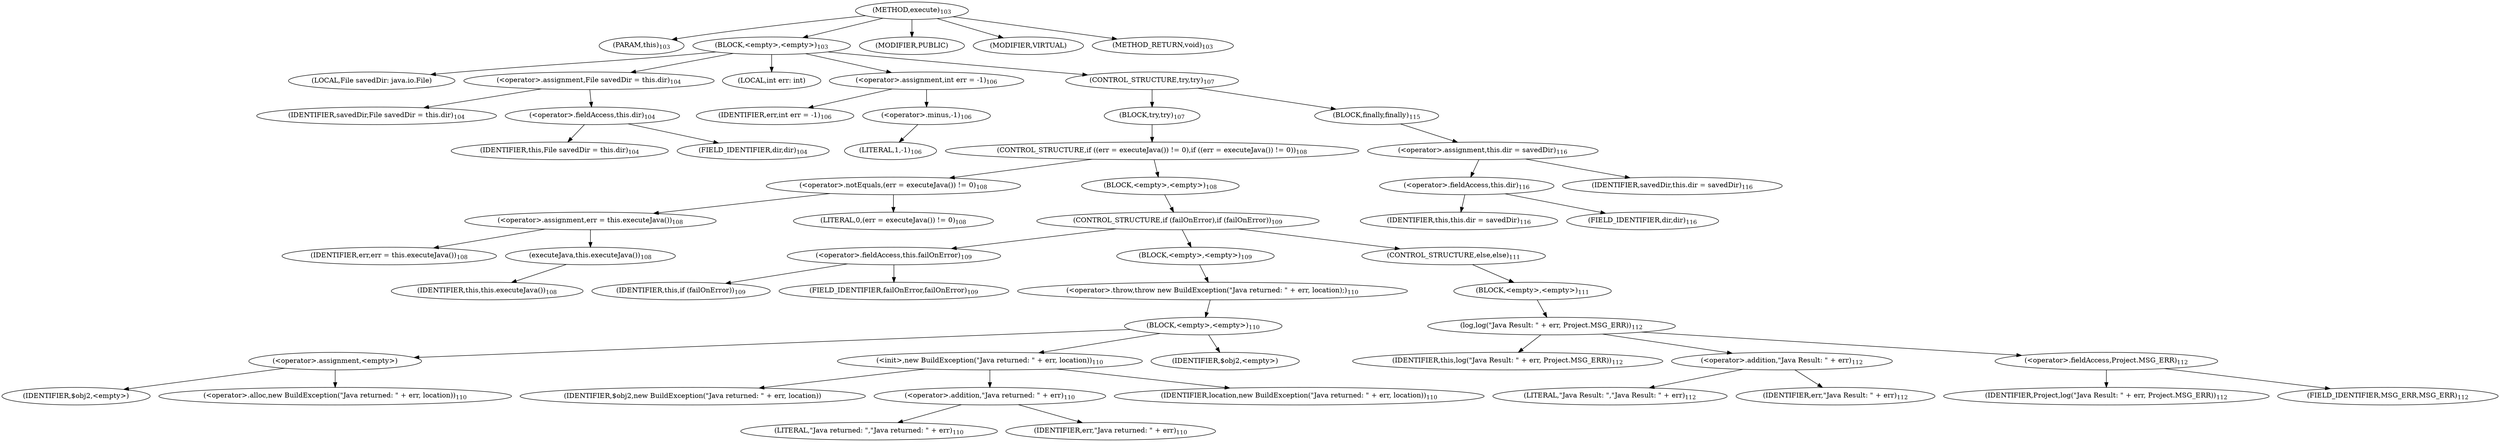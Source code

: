 digraph "execute" {  
"102" [label = <(METHOD,execute)<SUB>103</SUB>> ]
"4" [label = <(PARAM,this)<SUB>103</SUB>> ]
"103" [label = <(BLOCK,&lt;empty&gt;,&lt;empty&gt;)<SUB>103</SUB>> ]
"104" [label = <(LOCAL,File savedDir: java.io.File)> ]
"105" [label = <(&lt;operator&gt;.assignment,File savedDir = this.dir)<SUB>104</SUB>> ]
"106" [label = <(IDENTIFIER,savedDir,File savedDir = this.dir)<SUB>104</SUB>> ]
"107" [label = <(&lt;operator&gt;.fieldAccess,this.dir)<SUB>104</SUB>> ]
"108" [label = <(IDENTIFIER,this,File savedDir = this.dir)<SUB>104</SUB>> ]
"109" [label = <(FIELD_IDENTIFIER,dir,dir)<SUB>104</SUB>> ]
"110" [label = <(LOCAL,int err: int)> ]
"111" [label = <(&lt;operator&gt;.assignment,int err = -1)<SUB>106</SUB>> ]
"112" [label = <(IDENTIFIER,err,int err = -1)<SUB>106</SUB>> ]
"113" [label = <(&lt;operator&gt;.minus,-1)<SUB>106</SUB>> ]
"114" [label = <(LITERAL,1,-1)<SUB>106</SUB>> ]
"115" [label = <(CONTROL_STRUCTURE,try,try)<SUB>107</SUB>> ]
"116" [label = <(BLOCK,try,try)<SUB>107</SUB>> ]
"117" [label = <(CONTROL_STRUCTURE,if ((err = executeJava()) != 0),if ((err = executeJava()) != 0))<SUB>108</SUB>> ]
"118" [label = <(&lt;operator&gt;.notEquals,(err = executeJava()) != 0)<SUB>108</SUB>> ]
"119" [label = <(&lt;operator&gt;.assignment,err = this.executeJava())<SUB>108</SUB>> ]
"120" [label = <(IDENTIFIER,err,err = this.executeJava())<SUB>108</SUB>> ]
"121" [label = <(executeJava,this.executeJava())<SUB>108</SUB>> ]
"3" [label = <(IDENTIFIER,this,this.executeJava())<SUB>108</SUB>> ]
"122" [label = <(LITERAL,0,(err = executeJava()) != 0)<SUB>108</SUB>> ]
"123" [label = <(BLOCK,&lt;empty&gt;,&lt;empty&gt;)<SUB>108</SUB>> ]
"124" [label = <(CONTROL_STRUCTURE,if (failOnError),if (failOnError))<SUB>109</SUB>> ]
"125" [label = <(&lt;operator&gt;.fieldAccess,this.failOnError)<SUB>109</SUB>> ]
"126" [label = <(IDENTIFIER,this,if (failOnError))<SUB>109</SUB>> ]
"127" [label = <(FIELD_IDENTIFIER,failOnError,failOnError)<SUB>109</SUB>> ]
"128" [label = <(BLOCK,&lt;empty&gt;,&lt;empty&gt;)<SUB>109</SUB>> ]
"129" [label = <(&lt;operator&gt;.throw,throw new BuildException(&quot;Java returned: &quot; + err, location);)<SUB>110</SUB>> ]
"130" [label = <(BLOCK,&lt;empty&gt;,&lt;empty&gt;)<SUB>110</SUB>> ]
"131" [label = <(&lt;operator&gt;.assignment,&lt;empty&gt;)> ]
"132" [label = <(IDENTIFIER,$obj2,&lt;empty&gt;)> ]
"133" [label = <(&lt;operator&gt;.alloc,new BuildException(&quot;Java returned: &quot; + err, location))<SUB>110</SUB>> ]
"134" [label = <(&lt;init&gt;,new BuildException(&quot;Java returned: &quot; + err, location))<SUB>110</SUB>> ]
"135" [label = <(IDENTIFIER,$obj2,new BuildException(&quot;Java returned: &quot; + err, location))> ]
"136" [label = <(&lt;operator&gt;.addition,&quot;Java returned: &quot; + err)<SUB>110</SUB>> ]
"137" [label = <(LITERAL,&quot;Java returned: &quot;,&quot;Java returned: &quot; + err)<SUB>110</SUB>> ]
"138" [label = <(IDENTIFIER,err,&quot;Java returned: &quot; + err)<SUB>110</SUB>> ]
"139" [label = <(IDENTIFIER,location,new BuildException(&quot;Java returned: &quot; + err, location))<SUB>110</SUB>> ]
"140" [label = <(IDENTIFIER,$obj2,&lt;empty&gt;)> ]
"141" [label = <(CONTROL_STRUCTURE,else,else)<SUB>111</SUB>> ]
"142" [label = <(BLOCK,&lt;empty&gt;,&lt;empty&gt;)<SUB>111</SUB>> ]
"143" [label = <(log,log(&quot;Java Result: &quot; + err, Project.MSG_ERR))<SUB>112</SUB>> ]
"5" [label = <(IDENTIFIER,this,log(&quot;Java Result: &quot; + err, Project.MSG_ERR))<SUB>112</SUB>> ]
"144" [label = <(&lt;operator&gt;.addition,&quot;Java Result: &quot; + err)<SUB>112</SUB>> ]
"145" [label = <(LITERAL,&quot;Java Result: &quot;,&quot;Java Result: &quot; + err)<SUB>112</SUB>> ]
"146" [label = <(IDENTIFIER,err,&quot;Java Result: &quot; + err)<SUB>112</SUB>> ]
"147" [label = <(&lt;operator&gt;.fieldAccess,Project.MSG_ERR)<SUB>112</SUB>> ]
"148" [label = <(IDENTIFIER,Project,log(&quot;Java Result: &quot; + err, Project.MSG_ERR))<SUB>112</SUB>> ]
"149" [label = <(FIELD_IDENTIFIER,MSG_ERR,MSG_ERR)<SUB>112</SUB>> ]
"150" [label = <(BLOCK,finally,finally)<SUB>115</SUB>> ]
"151" [label = <(&lt;operator&gt;.assignment,this.dir = savedDir)<SUB>116</SUB>> ]
"152" [label = <(&lt;operator&gt;.fieldAccess,this.dir)<SUB>116</SUB>> ]
"153" [label = <(IDENTIFIER,this,this.dir = savedDir)<SUB>116</SUB>> ]
"154" [label = <(FIELD_IDENTIFIER,dir,dir)<SUB>116</SUB>> ]
"155" [label = <(IDENTIFIER,savedDir,this.dir = savedDir)<SUB>116</SUB>> ]
"156" [label = <(MODIFIER,PUBLIC)> ]
"157" [label = <(MODIFIER,VIRTUAL)> ]
"158" [label = <(METHOD_RETURN,void)<SUB>103</SUB>> ]
  "102" -> "4" 
  "102" -> "103" 
  "102" -> "156" 
  "102" -> "157" 
  "102" -> "158" 
  "103" -> "104" 
  "103" -> "105" 
  "103" -> "110" 
  "103" -> "111" 
  "103" -> "115" 
  "105" -> "106" 
  "105" -> "107" 
  "107" -> "108" 
  "107" -> "109" 
  "111" -> "112" 
  "111" -> "113" 
  "113" -> "114" 
  "115" -> "116" 
  "115" -> "150" 
  "116" -> "117" 
  "117" -> "118" 
  "117" -> "123" 
  "118" -> "119" 
  "118" -> "122" 
  "119" -> "120" 
  "119" -> "121" 
  "121" -> "3" 
  "123" -> "124" 
  "124" -> "125" 
  "124" -> "128" 
  "124" -> "141" 
  "125" -> "126" 
  "125" -> "127" 
  "128" -> "129" 
  "129" -> "130" 
  "130" -> "131" 
  "130" -> "134" 
  "130" -> "140" 
  "131" -> "132" 
  "131" -> "133" 
  "134" -> "135" 
  "134" -> "136" 
  "134" -> "139" 
  "136" -> "137" 
  "136" -> "138" 
  "141" -> "142" 
  "142" -> "143" 
  "143" -> "5" 
  "143" -> "144" 
  "143" -> "147" 
  "144" -> "145" 
  "144" -> "146" 
  "147" -> "148" 
  "147" -> "149" 
  "150" -> "151" 
  "151" -> "152" 
  "151" -> "155" 
  "152" -> "153" 
  "152" -> "154" 
}
